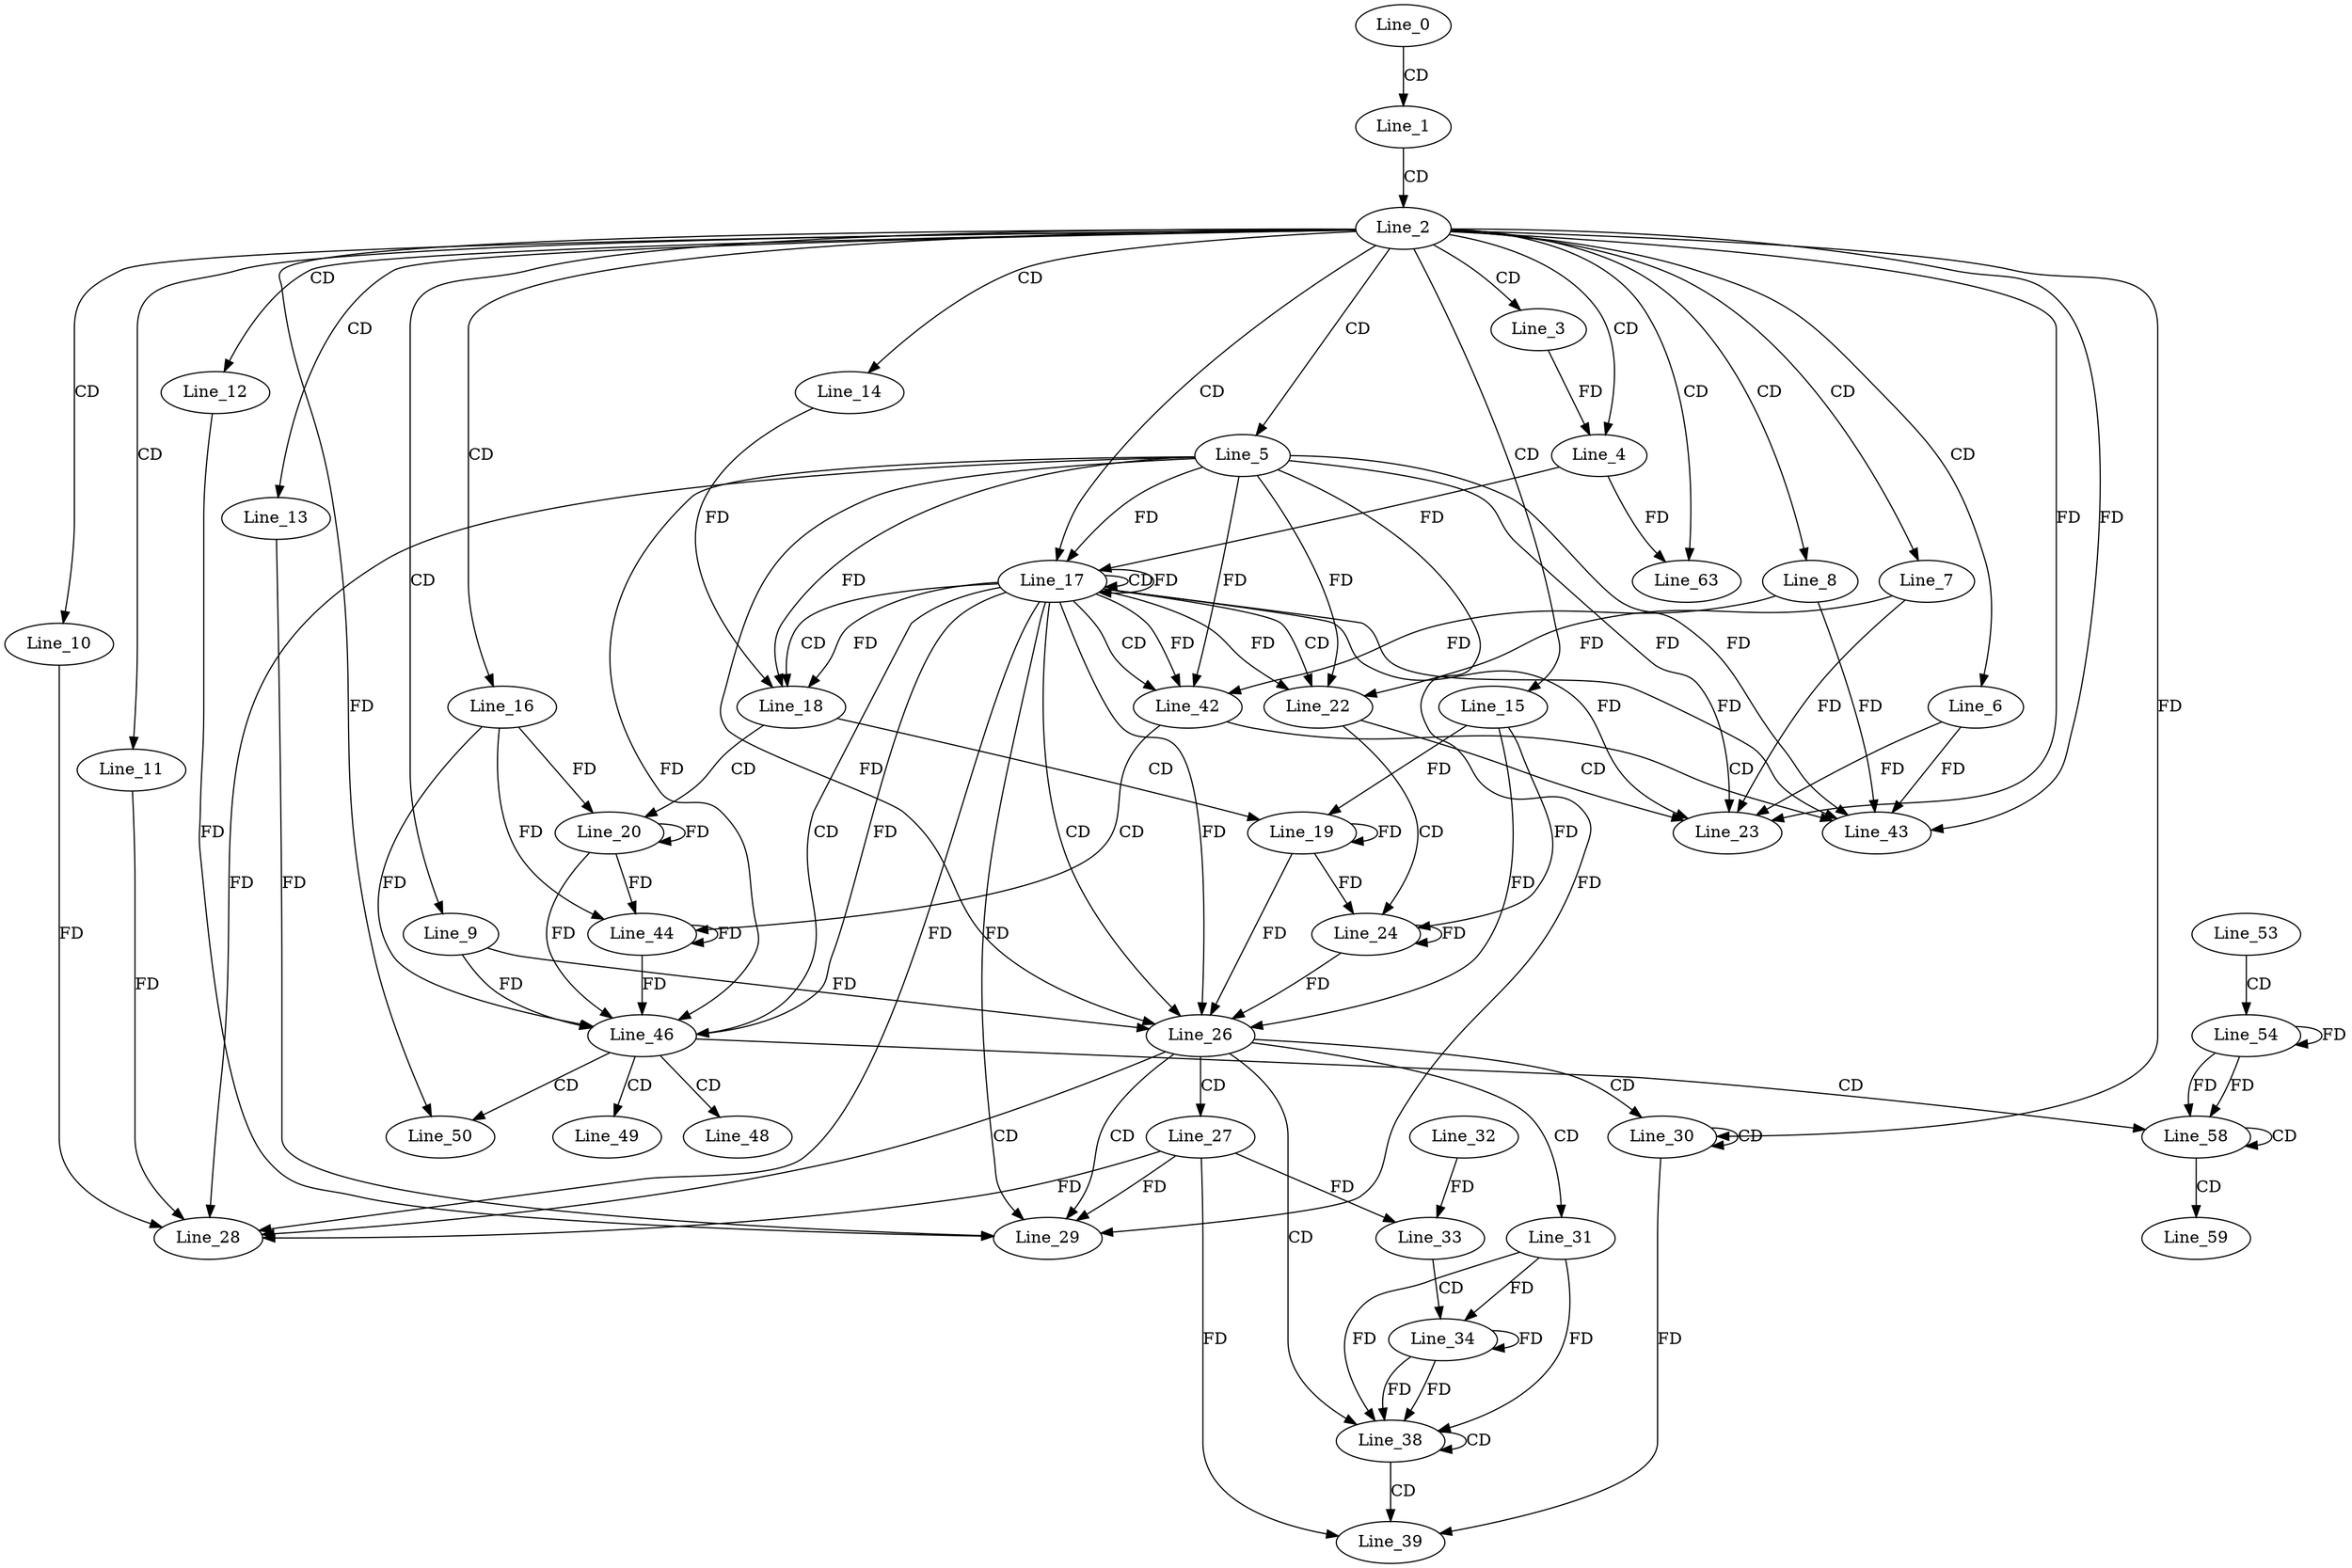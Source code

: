 digraph G {
  Line_0;
  Line_1;
  Line_2;
  Line_3;
  Line_4;
  Line_4;
  Line_5;
  Line_6;
  Line_7;
  Line_8;
  Line_9;
  Line_10;
  Line_11;
  Line_12;
  Line_13;
  Line_14;
  Line_15;
  Line_16;
  Line_17;
  Line_17;
  Line_17;
  Line_18;
  Line_18;
  Line_19;
  Line_20;
  Line_22;
  Line_22;
  Line_23;
  Line_23;
  Line_23;
  Line_23;
  Line_23;
  Line_23;
  Line_24;
  Line_26;
  Line_26;
  Line_27;
  Line_28;
  Line_28;
  Line_28;
  Line_28;
  Line_28;
  Line_29;
  Line_29;
  Line_29;
  Line_29;
  Line_29;
  Line_30;
  Line_30;
  Line_30;
  Line_31;
  Line_32;
  Line_33;
  Line_33;
  Line_33;
  Line_33;
  Line_33;
  Line_34;
  Line_38;
  Line_38;
  Line_39;
  Line_42;
  Line_42;
  Line_43;
  Line_43;
  Line_43;
  Line_43;
  Line_43;
  Line_43;
  Line_44;
  Line_46;
  Line_46;
  Line_48;
  Line_48;
  Line_48;
  Line_48;
  Line_48;
  Line_49;
  Line_49;
  Line_49;
  Line_49;
  Line_49;
  Line_50;
  Line_50;
  Line_53;
  Line_53;
  Line_53;
  Line_53;
  Line_53;
  Line_54;
  Line_58;
  Line_58;
  Line_59;
  Line_63;
  Line_0 -> Line_1 [ label="CD" ];
  Line_1 -> Line_2 [ label="CD" ];
  Line_2 -> Line_3 [ label="CD" ];
  Line_2 -> Line_4 [ label="CD" ];
  Line_3 -> Line_4 [ label="FD" ];
  Line_2 -> Line_5 [ label="CD" ];
  Line_2 -> Line_6 [ label="CD" ];
  Line_2 -> Line_7 [ label="CD" ];
  Line_2 -> Line_8 [ label="CD" ];
  Line_2 -> Line_9 [ label="CD" ];
  Line_2 -> Line_10 [ label="CD" ];
  Line_2 -> Line_11 [ label="CD" ];
  Line_2 -> Line_12 [ label="CD" ];
  Line_2 -> Line_13 [ label="CD" ];
  Line_2 -> Line_14 [ label="CD" ];
  Line_2 -> Line_15 [ label="CD" ];
  Line_2 -> Line_16 [ label="CD" ];
  Line_2 -> Line_17 [ label="CD" ];
  Line_17 -> Line_17 [ label="CD" ];
  Line_17 -> Line_17 [ label="FD" ];
  Line_5 -> Line_17 [ label="FD" ];
  Line_4 -> Line_17 [ label="FD" ];
  Line_17 -> Line_18 [ label="CD" ];
  Line_17 -> Line_18 [ label="FD" ];
  Line_5 -> Line_18 [ label="FD" ];
  Line_14 -> Line_18 [ label="FD" ];
  Line_18 -> Line_19 [ label="CD" ];
  Line_19 -> Line_19 [ label="FD" ];
  Line_15 -> Line_19 [ label="FD" ];
  Line_18 -> Line_20 [ label="CD" ];
  Line_20 -> Line_20 [ label="FD" ];
  Line_16 -> Line_20 [ label="FD" ];
  Line_17 -> Line_22 [ label="CD" ];
  Line_17 -> Line_22 [ label="FD" ];
  Line_5 -> Line_22 [ label="FD" ];
  Line_7 -> Line_22 [ label="FD" ];
  Line_22 -> Line_23 [ label="CD" ];
  Line_2 -> Line_23 [ label="FD" ];
  Line_17 -> Line_23 [ label="FD" ];
  Line_5 -> Line_23 [ label="FD" ];
  Line_6 -> Line_23 [ label="FD" ];
  Line_7 -> Line_23 [ label="FD" ];
  Line_22 -> Line_24 [ label="CD" ];
  Line_19 -> Line_24 [ label="FD" ];
  Line_24 -> Line_24 [ label="FD" ];
  Line_15 -> Line_24 [ label="FD" ];
  Line_17 -> Line_26 [ label="CD" ];
  Line_19 -> Line_26 [ label="FD" ];
  Line_24 -> Line_26 [ label="FD" ];
  Line_15 -> Line_26 [ label="FD" ];
  Line_17 -> Line_26 [ label="FD" ];
  Line_5 -> Line_26 [ label="FD" ];
  Line_9 -> Line_26 [ label="FD" ];
  Line_26 -> Line_27 [ label="CD" ];
  Line_26 -> Line_28 [ label="CD" ];
  Line_27 -> Line_28 [ label="FD" ];
  Line_17 -> Line_28 [ label="FD" ];
  Line_5 -> Line_28 [ label="FD" ];
  Line_10 -> Line_28 [ label="FD" ];
  Line_11 -> Line_28 [ label="FD" ];
  Line_26 -> Line_29 [ label="CD" ];
  Line_27 -> Line_29 [ label="FD" ];
  Line_17 -> Line_29 [ label="FD" ];
  Line_5 -> Line_29 [ label="FD" ];
  Line_12 -> Line_29 [ label="FD" ];
  Line_13 -> Line_29 [ label="FD" ];
  Line_26 -> Line_30 [ label="CD" ];
  Line_30 -> Line_30 [ label="CD" ];
  Line_2 -> Line_30 [ label="FD" ];
  Line_26 -> Line_31 [ label="CD" ];
  Line_32 -> Line_33 [ label="FD" ];
  Line_27 -> Line_33 [ label="FD" ];
  Line_33 -> Line_34 [ label="CD" ];
  Line_31 -> Line_34 [ label="FD" ];
  Line_34 -> Line_34 [ label="FD" ];
  Line_26 -> Line_38 [ label="CD" ];
  Line_31 -> Line_38 [ label="FD" ];
  Line_34 -> Line_38 [ label="FD" ];
  Line_38 -> Line_38 [ label="CD" ];
  Line_31 -> Line_38 [ label="FD" ];
  Line_34 -> Line_38 [ label="FD" ];
  Line_38 -> Line_39 [ label="CD" ];
  Line_30 -> Line_39 [ label="FD" ];
  Line_27 -> Line_39 [ label="FD" ];
  Line_17 -> Line_42 [ label="CD" ];
  Line_17 -> Line_42 [ label="FD" ];
  Line_5 -> Line_42 [ label="FD" ];
  Line_8 -> Line_42 [ label="FD" ];
  Line_42 -> Line_43 [ label="CD" ];
  Line_2 -> Line_43 [ label="FD" ];
  Line_17 -> Line_43 [ label="FD" ];
  Line_5 -> Line_43 [ label="FD" ];
  Line_6 -> Line_43 [ label="FD" ];
  Line_8 -> Line_43 [ label="FD" ];
  Line_42 -> Line_44 [ label="CD" ];
  Line_20 -> Line_44 [ label="FD" ];
  Line_44 -> Line_44 [ label="FD" ];
  Line_16 -> Line_44 [ label="FD" ];
  Line_17 -> Line_46 [ label="CD" ];
  Line_20 -> Line_46 [ label="FD" ];
  Line_44 -> Line_46 [ label="FD" ];
  Line_16 -> Line_46 [ label="FD" ];
  Line_17 -> Line_46 [ label="FD" ];
  Line_5 -> Line_46 [ label="FD" ];
  Line_9 -> Line_46 [ label="FD" ];
  Line_46 -> Line_48 [ label="CD" ];
  Line_46 -> Line_49 [ label="CD" ];
  Line_46 -> Line_50 [ label="CD" ];
  Line_2 -> Line_50 [ label="FD" ];
  Line_53 -> Line_54 [ label="CD" ];
  Line_54 -> Line_54 [ label="FD" ];
  Line_46 -> Line_58 [ label="CD" ];
  Line_54 -> Line_58 [ label="FD" ];
  Line_58 -> Line_58 [ label="CD" ];
  Line_54 -> Line_58 [ label="FD" ];
  Line_58 -> Line_59 [ label="CD" ];
  Line_2 -> Line_63 [ label="CD" ];
  Line_4 -> Line_63 [ label="FD" ];
}

